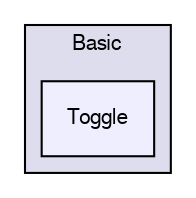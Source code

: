 digraph "Toggle" {
  compound=true
  node [ fontsize="10", fontname="FreeSans"];
  edge [ labelfontsize="10", labelfontname="FreeSans"];
  subgraph clusterdir_12cb9c0ff06434354199da7fa7f3745e {
    graph [ bgcolor="#ddddee", pencolor="black", label="Basic" fontname="FreeSans", fontsize="10", URL="dir_12cb9c0ff06434354199da7fa7f3745e.html"]
  dir_72b545874b847cd120626e96148136b6 [shape=box, label="Toggle", style="filled", fillcolor="#eeeeff", pencolor="black", URL="dir_72b545874b847cd120626e96148136b6.html"];
  }
}
